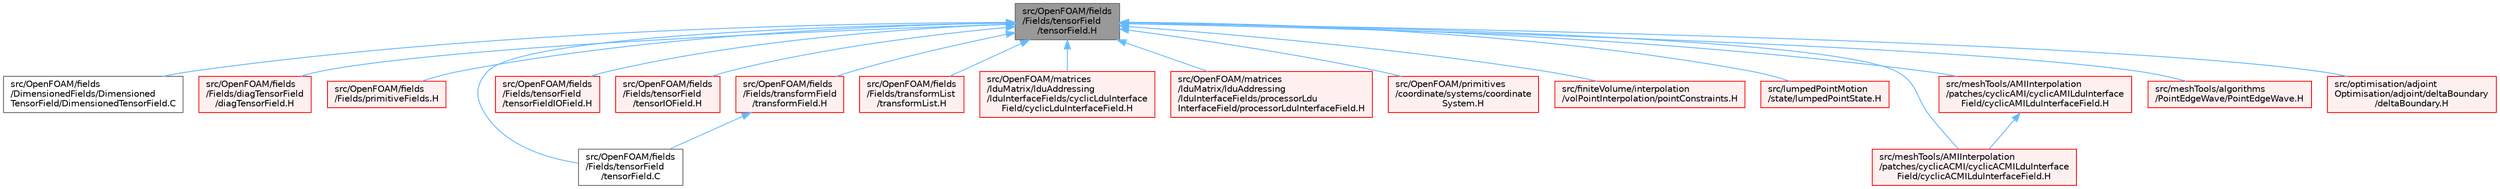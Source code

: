 digraph "src/OpenFOAM/fields/Fields/tensorField/tensorField.H"
{
 // LATEX_PDF_SIZE
  bgcolor="transparent";
  edge [fontname=Helvetica,fontsize=10,labelfontname=Helvetica,labelfontsize=10];
  node [fontname=Helvetica,fontsize=10,shape=box,height=0.2,width=0.4];
  Node1 [id="Node000001",label="src/OpenFOAM/fields\l/Fields/tensorField\l/tensorField.H",height=0.2,width=0.4,color="gray40", fillcolor="grey60", style="filled", fontcolor="black",tooltip=" "];
  Node1 -> Node2 [id="edge1_Node000001_Node000002",dir="back",color="steelblue1",style="solid",tooltip=" "];
  Node2 [id="Node000002",label="src/OpenFOAM/fields\l/DimensionedFields/Dimensioned\lTensorField/DimensionedTensorField.C",height=0.2,width=0.4,color="grey40", fillcolor="white", style="filled",URL="$DimensionedTensorField_8C.html",tooltip=" "];
  Node1 -> Node3 [id="edge2_Node000001_Node000003",dir="back",color="steelblue1",style="solid",tooltip=" "];
  Node3 [id="Node000003",label="src/OpenFOAM/fields\l/Fields/diagTensorField\l/diagTensorField.H",height=0.2,width=0.4,color="red", fillcolor="#FFF0F0", style="filled",URL="$diagTensorField_8H.html",tooltip=" "];
  Node1 -> Node758 [id="edge3_Node000001_Node000758",dir="back",color="steelblue1",style="solid",tooltip=" "];
  Node758 [id="Node000758",label="src/OpenFOAM/fields\l/Fields/primitiveFields.H",height=0.2,width=0.4,color="red", fillcolor="#FFF0F0", style="filled",URL="$primitiveFields_8H.html",tooltip="Specialisations of Field<T> for scalar, vector and tensor."];
  Node1 -> Node5659 [id="edge4_Node000001_Node005659",dir="back",color="steelblue1",style="solid",tooltip=" "];
  Node5659 [id="Node005659",label="src/OpenFOAM/fields\l/Fields/tensorField\l/tensorField.C",height=0.2,width=0.4,color="grey40", fillcolor="white", style="filled",URL="$tensorField_8C.html",tooltip=" "];
  Node1 -> Node5660 [id="edge5_Node000001_Node005660",dir="back",color="steelblue1",style="solid",tooltip=" "];
  Node5660 [id="Node005660",label="src/OpenFOAM/fields\l/Fields/tensorField\l/tensorFieldIOField.H",height=0.2,width=0.4,color="red", fillcolor="#FFF0F0", style="filled",URL="$tensorFieldIOField_8H.html",tooltip=" "];
  Node1 -> Node5662 [id="edge6_Node000001_Node005662",dir="back",color="steelblue1",style="solid",tooltip=" "];
  Node5662 [id="Node005662",label="src/OpenFOAM/fields\l/Fields/tensorField\l/tensorIOField.H",height=0.2,width=0.4,color="red", fillcolor="#FFF0F0", style="filled",URL="$tensorIOField_8H.html",tooltip=" "];
  Node1 -> Node5664 [id="edge7_Node000001_Node005664",dir="back",color="steelblue1",style="solid",tooltip=" "];
  Node5664 [id="Node005664",label="src/OpenFOAM/fields\l/Fields/transformField\l/transformField.H",height=0.2,width=0.4,color="red", fillcolor="#FFF0F0", style="filled",URL="$transformField_8H.html",tooltip="Spatial transformation functions for primitive fields."];
  Node5664 -> Node5659 [id="edge8_Node005664_Node005659",dir="back",color="steelblue1",style="solid",tooltip=" "];
  Node1 -> Node4524 [id="edge9_Node000001_Node004524",dir="back",color="steelblue1",style="solid",tooltip=" "];
  Node4524 [id="Node004524",label="src/OpenFOAM/fields\l/Fields/transformList\l/transformList.H",height=0.2,width=0.4,color="red", fillcolor="#FFF0F0", style="filled",URL="$transformList_8H.html",tooltip="Spatial transformation functions for list of values and primitive fields."];
  Node1 -> Node5670 [id="edge10_Node000001_Node005670",dir="back",color="steelblue1",style="solid",tooltip=" "];
  Node5670 [id="Node005670",label="src/OpenFOAM/matrices\l/lduMatrix/lduAddressing\l/lduInterfaceFields/cyclicLduInterface\lField/cyclicLduInterfaceField.H",height=0.2,width=0.4,color="red", fillcolor="#FFF0F0", style="filled",URL="$cyclicLduInterfaceField_8H.html",tooltip=" "];
  Node1 -> Node5671 [id="edge11_Node000001_Node005671",dir="back",color="steelblue1",style="solid",tooltip=" "];
  Node5671 [id="Node005671",label="src/OpenFOAM/matrices\l/lduMatrix/lduAddressing\l/lduInterfaceFields/processorLdu\lInterfaceField/processorLduInterfaceField.H",height=0.2,width=0.4,color="red", fillcolor="#FFF0F0", style="filled",URL="$processorLduInterfaceField_8H.html",tooltip=" "];
  Node1 -> Node5376 [id="edge12_Node000001_Node005376",dir="back",color="steelblue1",style="solid",tooltip=" "];
  Node5376 [id="Node005376",label="src/OpenFOAM/primitives\l/coordinate/systems/coordinate\lSystem.H",height=0.2,width=0.4,color="red", fillcolor="#FFF0F0", style="filled",URL="$coordinateSystem_8H.html",tooltip=" "];
  Node1 -> Node5672 [id="edge13_Node000001_Node005672",dir="back",color="steelblue1",style="solid",tooltip=" "];
  Node5672 [id="Node005672",label="src/finiteVolume/interpolation\l/volPointInterpolation/pointConstraints.H",height=0.2,width=0.4,color="red", fillcolor="#FFF0F0", style="filled",URL="$pointConstraints_8H.html",tooltip=" "];
  Node1 -> Node5512 [id="edge14_Node000001_Node005512",dir="back",color="steelblue1",style="solid",tooltip=" "];
  Node5512 [id="Node005512",label="src/lumpedPointMotion\l/state/lumpedPointState.H",height=0.2,width=0.4,color="red", fillcolor="#FFF0F0", style="filled",URL="$lumpedPointState_8H.html",tooltip=" "];
  Node1 -> Node5673 [id="edge15_Node000001_Node005673",dir="back",color="steelblue1",style="solid",tooltip=" "];
  Node5673 [id="Node005673",label="src/meshTools/AMIInterpolation\l/patches/cyclicACMI/cyclicACMILduInterface\lField/cyclicACMILduInterfaceField.H",height=0.2,width=0.4,color="red", fillcolor="#FFF0F0", style="filled",URL="$cyclicACMILduInterfaceField_8H.html",tooltip=" "];
  Node1 -> Node5674 [id="edge16_Node000001_Node005674",dir="back",color="steelblue1",style="solid",tooltip=" "];
  Node5674 [id="Node005674",label="src/meshTools/AMIInterpolation\l/patches/cyclicAMI/cyclicAMILduInterface\lField/cyclicAMILduInterfaceField.H",height=0.2,width=0.4,color="red", fillcolor="#FFF0F0", style="filled",URL="$cyclicAMILduInterfaceField_8H.html",tooltip=" "];
  Node5674 -> Node5673 [id="edge17_Node005674_Node005673",dir="back",color="steelblue1",style="solid",tooltip=" "];
  Node1 -> Node5675 [id="edge18_Node000001_Node005675",dir="back",color="steelblue1",style="solid",tooltip=" "];
  Node5675 [id="Node005675",label="src/meshTools/algorithms\l/PointEdgeWave/PointEdgeWave.H",height=0.2,width=0.4,color="red", fillcolor="#FFF0F0", style="filled",URL="$PointEdgeWave_8H.html",tooltip=" "];
  Node1 -> Node5571 [id="edge19_Node000001_Node005571",dir="back",color="steelblue1",style="solid",tooltip=" "];
  Node5571 [id="Node005571",label="src/optimisation/adjoint\lOptimisation/adjoint/deltaBoundary\l/deltaBoundary.H",height=0.2,width=0.4,color="red", fillcolor="#FFF0F0", style="filled",URL="$deltaBoundary_8H.html",tooltip=" "];
}
